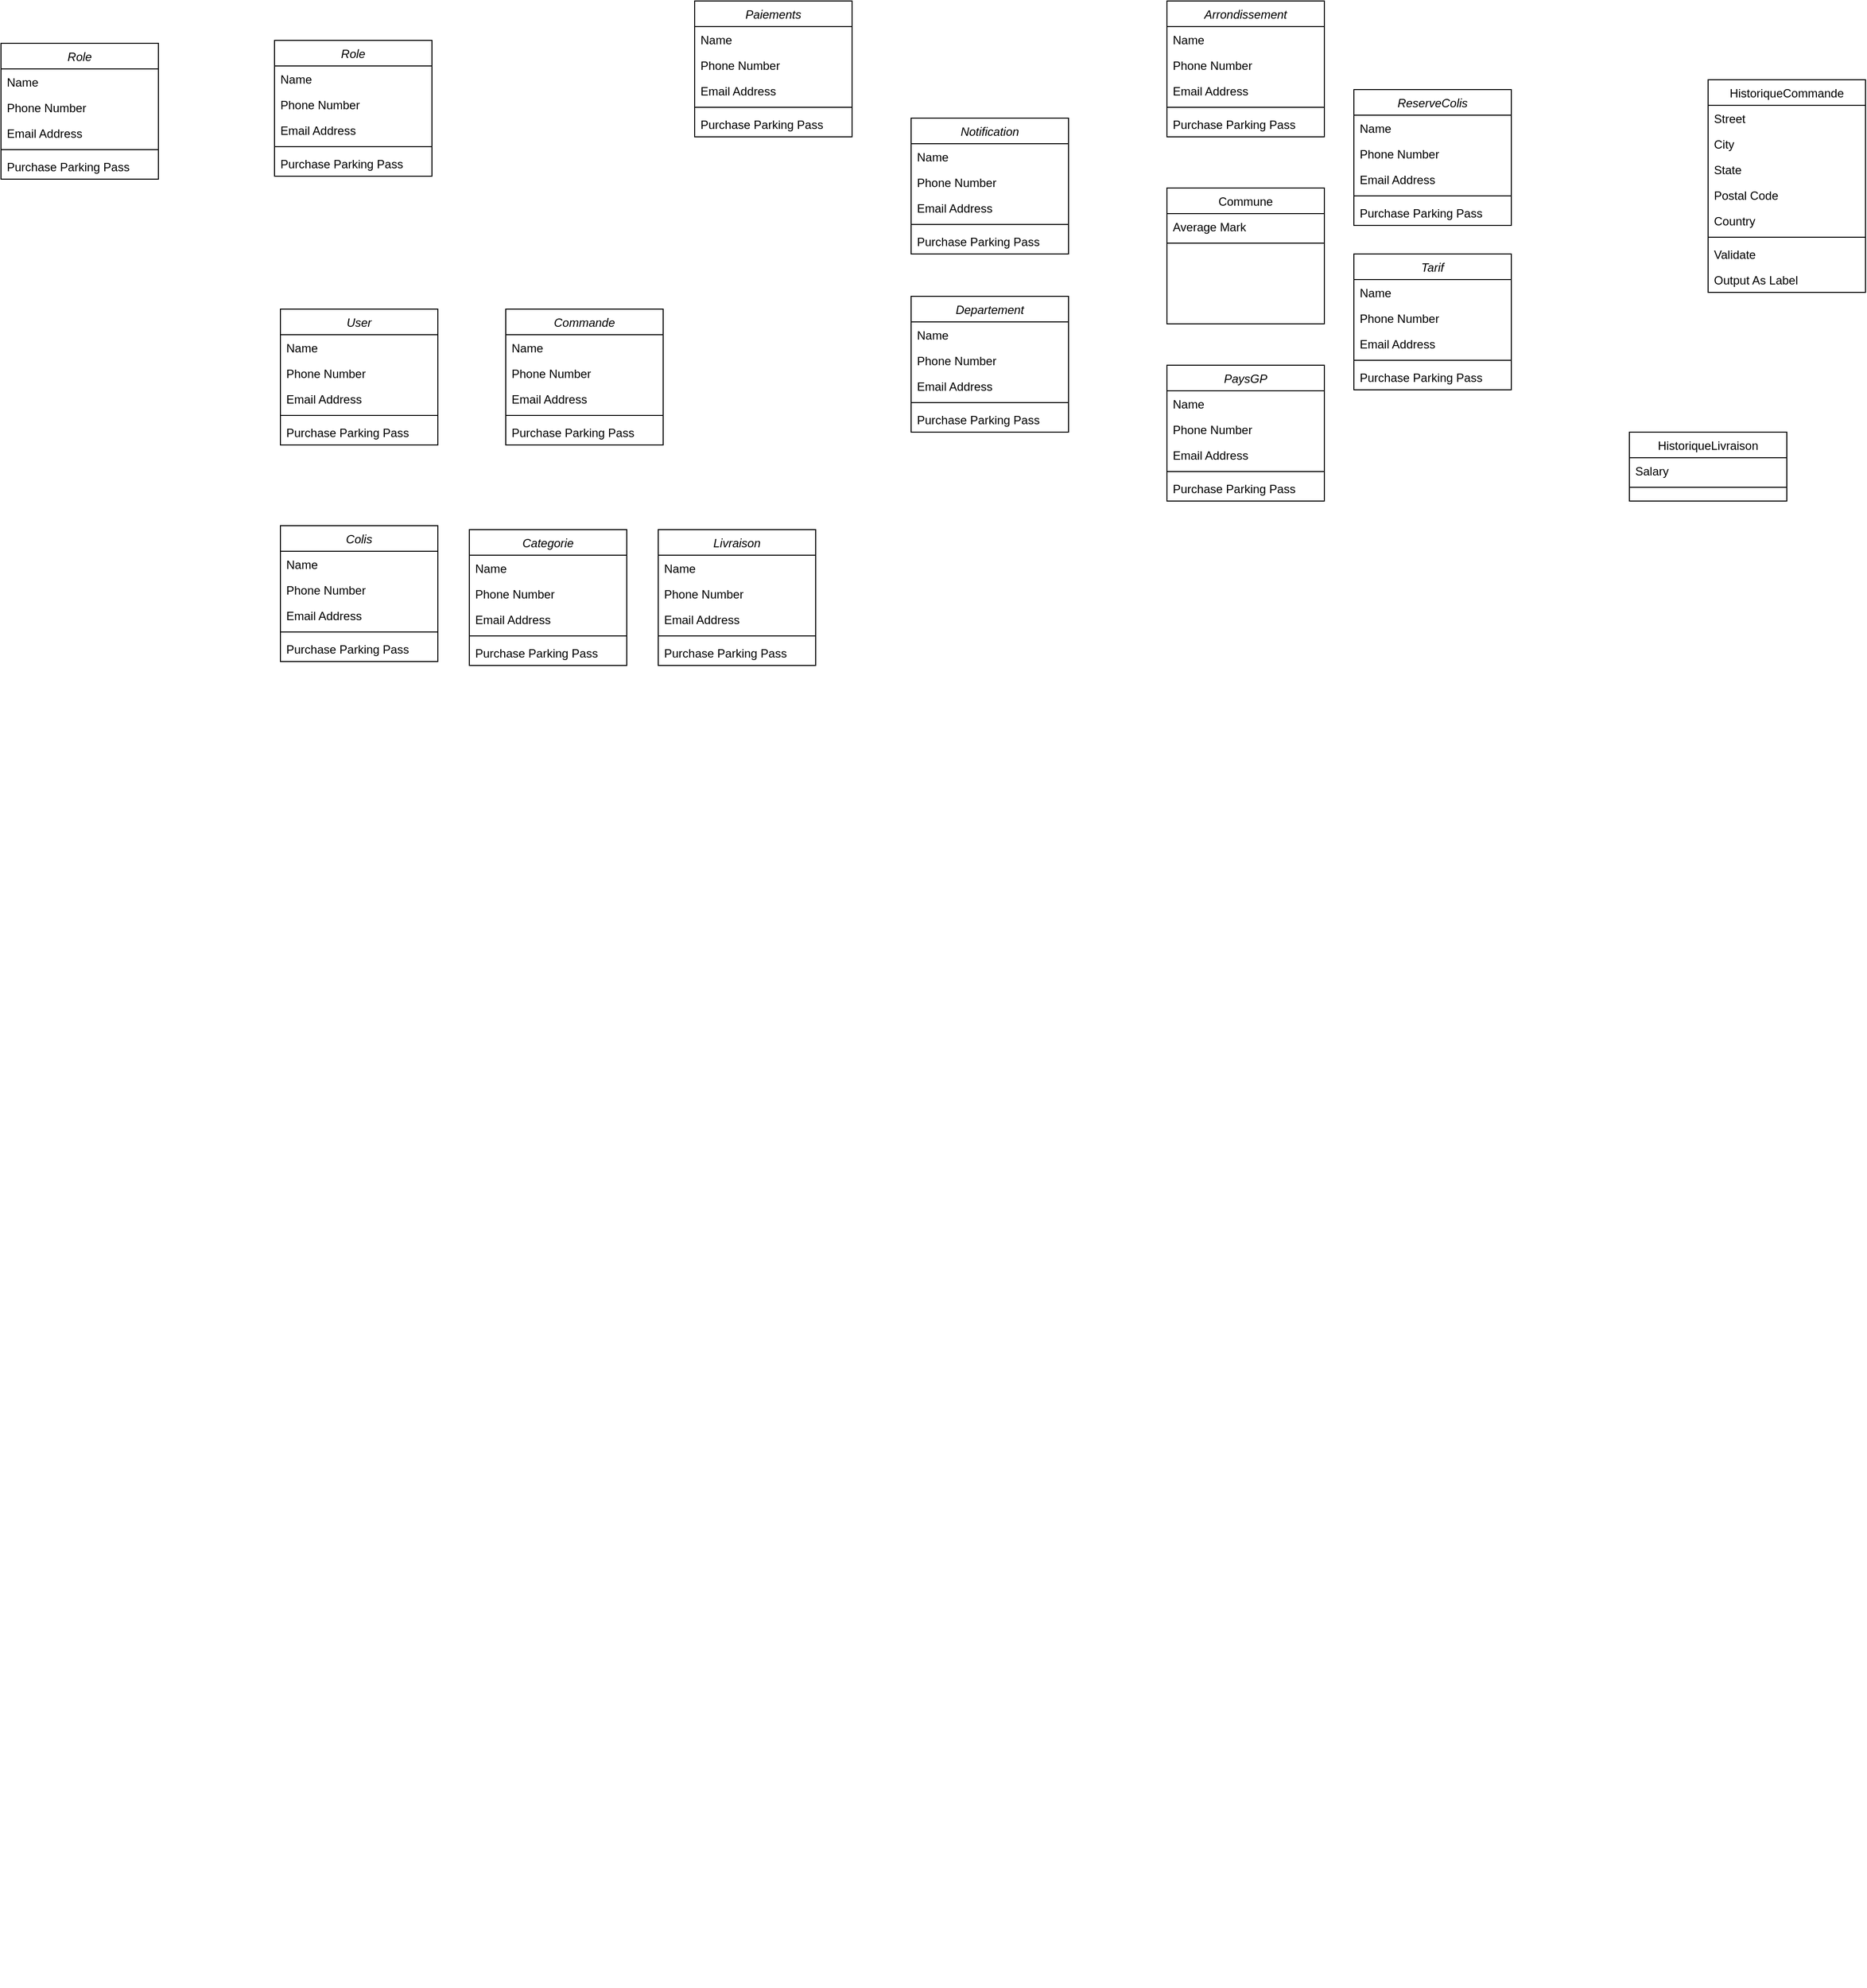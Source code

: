 <mxfile version="24.7.12" pages="2">
  <diagram name="DiagrammeDeClasses" id="jdPcLmlCMe0uRfZOil_U">
    <mxGraphModel dx="3860" dy="1208" grid="1" gridSize="10" guides="1" tooltips="1" connect="1" arrows="1" fold="1" page="1" pageScale="1" pageWidth="827" pageHeight="1169" math="0" shadow="0">
      <root>
        <mxCell id="0" />
        <mxCell id="1" parent="0" />
        <mxCell id="ppCmViJJUXNV74yM6VNy-1" value="Tarif" style="swimlane;fontStyle=2;align=center;verticalAlign=top;childLayout=stackLayout;horizontal=1;startSize=26;horizontalStack=0;resizeParent=1;resizeLast=0;collapsible=1;marginBottom=0;rounded=0;shadow=0;strokeWidth=1;" vertex="1" parent="1">
          <mxGeometry x="270" y="297" width="160" height="138" as="geometry">
            <mxRectangle x="230" y="140" width="160" height="26" as="alternateBounds" />
          </mxGeometry>
        </mxCell>
        <mxCell id="ppCmViJJUXNV74yM6VNy-2" value="Name" style="text;align=left;verticalAlign=top;spacingLeft=4;spacingRight=4;overflow=hidden;rotatable=0;points=[[0,0.5],[1,0.5]];portConstraint=eastwest;" vertex="1" parent="ppCmViJJUXNV74yM6VNy-1">
          <mxGeometry y="26" width="160" height="26" as="geometry" />
        </mxCell>
        <mxCell id="ppCmViJJUXNV74yM6VNy-3" value="Phone Number" style="text;align=left;verticalAlign=top;spacingLeft=4;spacingRight=4;overflow=hidden;rotatable=0;points=[[0,0.5],[1,0.5]];portConstraint=eastwest;rounded=0;shadow=0;html=0;" vertex="1" parent="ppCmViJJUXNV74yM6VNy-1">
          <mxGeometry y="52" width="160" height="26" as="geometry" />
        </mxCell>
        <mxCell id="ppCmViJJUXNV74yM6VNy-4" value="Email Address" style="text;align=left;verticalAlign=top;spacingLeft=4;spacingRight=4;overflow=hidden;rotatable=0;points=[[0,0.5],[1,0.5]];portConstraint=eastwest;rounded=0;shadow=0;html=0;" vertex="1" parent="ppCmViJJUXNV74yM6VNy-1">
          <mxGeometry y="78" width="160" height="26" as="geometry" />
        </mxCell>
        <mxCell id="ppCmViJJUXNV74yM6VNy-5" value="" style="line;html=1;strokeWidth=1;align=left;verticalAlign=middle;spacingTop=-1;spacingLeft=3;spacingRight=3;rotatable=0;labelPosition=right;points=[];portConstraint=eastwest;" vertex="1" parent="ppCmViJJUXNV74yM6VNy-1">
          <mxGeometry y="104" width="160" height="8" as="geometry" />
        </mxCell>
        <mxCell id="ppCmViJJUXNV74yM6VNy-6" value="Purchase Parking Pass" style="text;align=left;verticalAlign=top;spacingLeft=4;spacingRight=4;overflow=hidden;rotatable=0;points=[[0,0.5],[1,0.5]];portConstraint=eastwest;" vertex="1" parent="ppCmViJJUXNV74yM6VNy-1">
          <mxGeometry y="112" width="160" height="26" as="geometry" />
        </mxCell>
        <mxCell id="ppCmViJJUXNV74yM6VNy-7" value="Commune" style="swimlane;fontStyle=0;align=center;verticalAlign=top;childLayout=stackLayout;horizontal=1;startSize=26;horizontalStack=0;resizeParent=1;resizeLast=0;collapsible=1;marginBottom=0;rounded=0;shadow=0;strokeWidth=1;" vertex="1" parent="1">
          <mxGeometry x="80" y="230" width="160" height="138" as="geometry">
            <mxRectangle x="130" y="380" width="160" height="26" as="alternateBounds" />
          </mxGeometry>
        </mxCell>
        <mxCell id="ppCmViJJUXNV74yM6VNy-8" value="Average Mark" style="text;align=left;verticalAlign=top;spacingLeft=4;spacingRight=4;overflow=hidden;rotatable=0;points=[[0,0.5],[1,0.5]];portConstraint=eastwest;rounded=0;shadow=0;html=0;" vertex="1" parent="ppCmViJJUXNV74yM6VNy-7">
          <mxGeometry y="26" width="160" height="26" as="geometry" />
        </mxCell>
        <mxCell id="ppCmViJJUXNV74yM6VNy-9" value="" style="line;html=1;strokeWidth=1;align=left;verticalAlign=middle;spacingTop=-1;spacingLeft=3;spacingRight=3;rotatable=0;labelPosition=right;points=[];portConstraint=eastwest;" vertex="1" parent="ppCmViJJUXNV74yM6VNy-7">
          <mxGeometry y="52" width="160" height="8" as="geometry" />
        </mxCell>
        <mxCell id="ppCmViJJUXNV74yM6VNy-10" value="HistoriqueLivraison" style="swimlane;fontStyle=0;align=center;verticalAlign=top;childLayout=stackLayout;horizontal=1;startSize=26;horizontalStack=0;resizeParent=1;resizeLast=0;collapsible=1;marginBottom=0;rounded=0;shadow=0;strokeWidth=1;" vertex="1" parent="1">
          <mxGeometry x="550" y="478" width="160" height="70" as="geometry">
            <mxRectangle x="340" y="380" width="170" height="26" as="alternateBounds" />
          </mxGeometry>
        </mxCell>
        <mxCell id="ppCmViJJUXNV74yM6VNy-11" value="Salary" style="text;align=left;verticalAlign=top;spacingLeft=4;spacingRight=4;overflow=hidden;rotatable=0;points=[[0,0.5],[1,0.5]];portConstraint=eastwest;" vertex="1" parent="ppCmViJJUXNV74yM6VNy-10">
          <mxGeometry y="26" width="160" height="26" as="geometry" />
        </mxCell>
        <mxCell id="ppCmViJJUXNV74yM6VNy-12" value="" style="line;html=1;strokeWidth=1;align=left;verticalAlign=middle;spacingTop=-1;spacingLeft=3;spacingRight=3;rotatable=0;labelPosition=right;points=[];portConstraint=eastwest;" vertex="1" parent="ppCmViJJUXNV74yM6VNy-10">
          <mxGeometry y="52" width="160" height="8" as="geometry" />
        </mxCell>
        <mxCell id="ppCmViJJUXNV74yM6VNy-13" value="HistoriqueCommande" style="swimlane;fontStyle=0;align=center;verticalAlign=top;childLayout=stackLayout;horizontal=1;startSize=26;horizontalStack=0;resizeParent=1;resizeLast=0;collapsible=1;marginBottom=0;rounded=0;shadow=0;strokeWidth=1;" vertex="1" parent="1">
          <mxGeometry x="630" y="120" width="160" height="216" as="geometry">
            <mxRectangle x="550" y="140" width="160" height="26" as="alternateBounds" />
          </mxGeometry>
        </mxCell>
        <mxCell id="ppCmViJJUXNV74yM6VNy-14" value="Street" style="text;align=left;verticalAlign=top;spacingLeft=4;spacingRight=4;overflow=hidden;rotatable=0;points=[[0,0.5],[1,0.5]];portConstraint=eastwest;" vertex="1" parent="ppCmViJJUXNV74yM6VNy-13">
          <mxGeometry y="26" width="160" height="26" as="geometry" />
        </mxCell>
        <mxCell id="ppCmViJJUXNV74yM6VNy-15" value="City" style="text;align=left;verticalAlign=top;spacingLeft=4;spacingRight=4;overflow=hidden;rotatable=0;points=[[0,0.5],[1,0.5]];portConstraint=eastwest;rounded=0;shadow=0;html=0;" vertex="1" parent="ppCmViJJUXNV74yM6VNy-13">
          <mxGeometry y="52" width="160" height="26" as="geometry" />
        </mxCell>
        <mxCell id="ppCmViJJUXNV74yM6VNy-16" value="State" style="text;align=left;verticalAlign=top;spacingLeft=4;spacingRight=4;overflow=hidden;rotatable=0;points=[[0,0.5],[1,0.5]];portConstraint=eastwest;rounded=0;shadow=0;html=0;" vertex="1" parent="ppCmViJJUXNV74yM6VNy-13">
          <mxGeometry y="78" width="160" height="26" as="geometry" />
        </mxCell>
        <mxCell id="ppCmViJJUXNV74yM6VNy-17" value="Postal Code" style="text;align=left;verticalAlign=top;spacingLeft=4;spacingRight=4;overflow=hidden;rotatable=0;points=[[0,0.5],[1,0.5]];portConstraint=eastwest;rounded=0;shadow=0;html=0;" vertex="1" parent="ppCmViJJUXNV74yM6VNy-13">
          <mxGeometry y="104" width="160" height="26" as="geometry" />
        </mxCell>
        <mxCell id="ppCmViJJUXNV74yM6VNy-18" value="Country" style="text;align=left;verticalAlign=top;spacingLeft=4;spacingRight=4;overflow=hidden;rotatable=0;points=[[0,0.5],[1,0.5]];portConstraint=eastwest;rounded=0;shadow=0;html=0;" vertex="1" parent="ppCmViJJUXNV74yM6VNy-13">
          <mxGeometry y="130" width="160" height="26" as="geometry" />
        </mxCell>
        <mxCell id="ppCmViJJUXNV74yM6VNy-19" value="" style="line;html=1;strokeWidth=1;align=left;verticalAlign=middle;spacingTop=-1;spacingLeft=3;spacingRight=3;rotatable=0;labelPosition=right;points=[];portConstraint=eastwest;" vertex="1" parent="ppCmViJJUXNV74yM6VNy-13">
          <mxGeometry y="156" width="160" height="8" as="geometry" />
        </mxCell>
        <mxCell id="ppCmViJJUXNV74yM6VNy-20" value="Validate" style="text;align=left;verticalAlign=top;spacingLeft=4;spacingRight=4;overflow=hidden;rotatable=0;points=[[0,0.5],[1,0.5]];portConstraint=eastwest;" vertex="1" parent="ppCmViJJUXNV74yM6VNy-13">
          <mxGeometry y="164" width="160" height="26" as="geometry" />
        </mxCell>
        <mxCell id="ppCmViJJUXNV74yM6VNy-21" value="Output As Label" style="text;align=left;verticalAlign=top;spacingLeft=4;spacingRight=4;overflow=hidden;rotatable=0;points=[[0,0.5],[1,0.5]];portConstraint=eastwest;" vertex="1" parent="ppCmViJJUXNV74yM6VNy-13">
          <mxGeometry y="190" width="160" height="26" as="geometry" />
        </mxCell>
        <mxCell id="ppCmViJJUXNV74yM6VNy-22" value="Arrondissement" style="swimlane;fontStyle=2;align=center;verticalAlign=top;childLayout=stackLayout;horizontal=1;startSize=26;horizontalStack=0;resizeParent=1;resizeLast=0;collapsible=1;marginBottom=0;rounded=0;shadow=0;strokeWidth=1;" vertex="1" parent="1">
          <mxGeometry x="80" y="40" width="160" height="138" as="geometry">
            <mxRectangle x="230" y="140" width="160" height="26" as="alternateBounds" />
          </mxGeometry>
        </mxCell>
        <mxCell id="ppCmViJJUXNV74yM6VNy-23" value="Name" style="text;align=left;verticalAlign=top;spacingLeft=4;spacingRight=4;overflow=hidden;rotatable=0;points=[[0,0.5],[1,0.5]];portConstraint=eastwest;" vertex="1" parent="ppCmViJJUXNV74yM6VNy-22">
          <mxGeometry y="26" width="160" height="26" as="geometry" />
        </mxCell>
        <mxCell id="ppCmViJJUXNV74yM6VNy-24" value="Phone Number" style="text;align=left;verticalAlign=top;spacingLeft=4;spacingRight=4;overflow=hidden;rotatable=0;points=[[0,0.5],[1,0.5]];portConstraint=eastwest;rounded=0;shadow=0;html=0;" vertex="1" parent="ppCmViJJUXNV74yM6VNy-22">
          <mxGeometry y="52" width="160" height="26" as="geometry" />
        </mxCell>
        <mxCell id="ppCmViJJUXNV74yM6VNy-25" value="Email Address" style="text;align=left;verticalAlign=top;spacingLeft=4;spacingRight=4;overflow=hidden;rotatable=0;points=[[0,0.5],[1,0.5]];portConstraint=eastwest;rounded=0;shadow=0;html=0;" vertex="1" parent="ppCmViJJUXNV74yM6VNy-22">
          <mxGeometry y="78" width="160" height="26" as="geometry" />
        </mxCell>
        <mxCell id="ppCmViJJUXNV74yM6VNy-26" value="" style="line;html=1;strokeWidth=1;align=left;verticalAlign=middle;spacingTop=-1;spacingLeft=3;spacingRight=3;rotatable=0;labelPosition=right;points=[];portConstraint=eastwest;" vertex="1" parent="ppCmViJJUXNV74yM6VNy-22">
          <mxGeometry y="104" width="160" height="8" as="geometry" />
        </mxCell>
        <mxCell id="ppCmViJJUXNV74yM6VNy-27" value="Purchase Parking Pass" style="text;align=left;verticalAlign=top;spacingLeft=4;spacingRight=4;overflow=hidden;rotatable=0;points=[[0,0.5],[1,0.5]];portConstraint=eastwest;" vertex="1" parent="ppCmViJJUXNV74yM6VNy-22">
          <mxGeometry y="112" width="160" height="26" as="geometry" />
        </mxCell>
        <mxCell id="ppCmViJJUXNV74yM6VNy-28" value="Notification" style="swimlane;fontStyle=2;align=center;verticalAlign=top;childLayout=stackLayout;horizontal=1;startSize=26;horizontalStack=0;resizeParent=1;resizeLast=0;collapsible=1;marginBottom=0;rounded=0;shadow=0;strokeWidth=1;" vertex="1" parent="1">
          <mxGeometry x="-180" y="159" width="160" height="138" as="geometry">
            <mxRectangle x="230" y="140" width="160" height="26" as="alternateBounds" />
          </mxGeometry>
        </mxCell>
        <mxCell id="ppCmViJJUXNV74yM6VNy-29" value="Name" style="text;align=left;verticalAlign=top;spacingLeft=4;spacingRight=4;overflow=hidden;rotatable=0;points=[[0,0.5],[1,0.5]];portConstraint=eastwest;" vertex="1" parent="ppCmViJJUXNV74yM6VNy-28">
          <mxGeometry y="26" width="160" height="26" as="geometry" />
        </mxCell>
        <mxCell id="ppCmViJJUXNV74yM6VNy-30" value="Phone Number" style="text;align=left;verticalAlign=top;spacingLeft=4;spacingRight=4;overflow=hidden;rotatable=0;points=[[0,0.5],[1,0.5]];portConstraint=eastwest;rounded=0;shadow=0;html=0;" vertex="1" parent="ppCmViJJUXNV74yM6VNy-28">
          <mxGeometry y="52" width="160" height="26" as="geometry" />
        </mxCell>
        <mxCell id="ppCmViJJUXNV74yM6VNy-31" value="Email Address" style="text;align=left;verticalAlign=top;spacingLeft=4;spacingRight=4;overflow=hidden;rotatable=0;points=[[0,0.5],[1,0.5]];portConstraint=eastwest;rounded=0;shadow=0;html=0;" vertex="1" parent="ppCmViJJUXNV74yM6VNy-28">
          <mxGeometry y="78" width="160" height="26" as="geometry" />
        </mxCell>
        <mxCell id="ppCmViJJUXNV74yM6VNy-32" value="" style="line;html=1;strokeWidth=1;align=left;verticalAlign=middle;spacingTop=-1;spacingLeft=3;spacingRight=3;rotatable=0;labelPosition=right;points=[];portConstraint=eastwest;" vertex="1" parent="ppCmViJJUXNV74yM6VNy-28">
          <mxGeometry y="104" width="160" height="8" as="geometry" />
        </mxCell>
        <mxCell id="ppCmViJJUXNV74yM6VNy-33" value="Purchase Parking Pass" style="text;align=left;verticalAlign=top;spacingLeft=4;spacingRight=4;overflow=hidden;rotatable=0;points=[[0,0.5],[1,0.5]];portConstraint=eastwest;" vertex="1" parent="ppCmViJJUXNV74yM6VNy-28">
          <mxGeometry y="112" width="160" height="26" as="geometry" />
        </mxCell>
        <mxCell id="ppCmViJJUXNV74yM6VNy-34" value="Paiements" style="swimlane;fontStyle=2;align=center;verticalAlign=top;childLayout=stackLayout;horizontal=1;startSize=26;horizontalStack=0;resizeParent=1;resizeLast=0;collapsible=1;marginBottom=0;rounded=0;shadow=0;strokeWidth=1;" vertex="1" parent="1">
          <mxGeometry x="-400" y="40" width="160" height="138" as="geometry">
            <mxRectangle x="230" y="140" width="160" height="26" as="alternateBounds" />
          </mxGeometry>
        </mxCell>
        <mxCell id="ppCmViJJUXNV74yM6VNy-35" value="Name" style="text;align=left;verticalAlign=top;spacingLeft=4;spacingRight=4;overflow=hidden;rotatable=0;points=[[0,0.5],[1,0.5]];portConstraint=eastwest;" vertex="1" parent="ppCmViJJUXNV74yM6VNy-34">
          <mxGeometry y="26" width="160" height="26" as="geometry" />
        </mxCell>
        <mxCell id="ppCmViJJUXNV74yM6VNy-36" value="Phone Number" style="text;align=left;verticalAlign=top;spacingLeft=4;spacingRight=4;overflow=hidden;rotatable=0;points=[[0,0.5],[1,0.5]];portConstraint=eastwest;rounded=0;shadow=0;html=0;" vertex="1" parent="ppCmViJJUXNV74yM6VNy-34">
          <mxGeometry y="52" width="160" height="26" as="geometry" />
        </mxCell>
        <mxCell id="ppCmViJJUXNV74yM6VNy-37" value="Email Address" style="text;align=left;verticalAlign=top;spacingLeft=4;spacingRight=4;overflow=hidden;rotatable=0;points=[[0,0.5],[1,0.5]];portConstraint=eastwest;rounded=0;shadow=0;html=0;" vertex="1" parent="ppCmViJJUXNV74yM6VNy-34">
          <mxGeometry y="78" width="160" height="26" as="geometry" />
        </mxCell>
        <mxCell id="ppCmViJJUXNV74yM6VNy-38" value="" style="line;html=1;strokeWidth=1;align=left;verticalAlign=middle;spacingTop=-1;spacingLeft=3;spacingRight=3;rotatable=0;labelPosition=right;points=[];portConstraint=eastwest;" vertex="1" parent="ppCmViJJUXNV74yM6VNy-34">
          <mxGeometry y="104" width="160" height="8" as="geometry" />
        </mxCell>
        <mxCell id="ppCmViJJUXNV74yM6VNy-39" value="Purchase Parking Pass" style="text;align=left;verticalAlign=top;spacingLeft=4;spacingRight=4;overflow=hidden;rotatable=0;points=[[0,0.5],[1,0.5]];portConstraint=eastwest;" vertex="1" parent="ppCmViJJUXNV74yM6VNy-34">
          <mxGeometry y="112" width="160" height="26" as="geometry" />
        </mxCell>
        <mxCell id="ppCmViJJUXNV74yM6VNy-40" value="Categorie" style="swimlane;fontStyle=2;align=center;verticalAlign=top;childLayout=stackLayout;horizontal=1;startSize=26;horizontalStack=0;resizeParent=1;resizeLast=0;collapsible=1;marginBottom=0;rounded=0;shadow=0;strokeWidth=1;" vertex="1" parent="1">
          <mxGeometry x="-629" y="577" width="160" height="138" as="geometry">
            <mxRectangle x="230" y="140" width="160" height="26" as="alternateBounds" />
          </mxGeometry>
        </mxCell>
        <mxCell id="ppCmViJJUXNV74yM6VNy-41" value="Name" style="text;align=left;verticalAlign=top;spacingLeft=4;spacingRight=4;overflow=hidden;rotatable=0;points=[[0,0.5],[1,0.5]];portConstraint=eastwest;" vertex="1" parent="ppCmViJJUXNV74yM6VNy-40">
          <mxGeometry y="26" width="160" height="26" as="geometry" />
        </mxCell>
        <mxCell id="ppCmViJJUXNV74yM6VNy-42" value="Phone Number" style="text;align=left;verticalAlign=top;spacingLeft=4;spacingRight=4;overflow=hidden;rotatable=0;points=[[0,0.5],[1,0.5]];portConstraint=eastwest;rounded=0;shadow=0;html=0;" vertex="1" parent="ppCmViJJUXNV74yM6VNy-40">
          <mxGeometry y="52" width="160" height="26" as="geometry" />
        </mxCell>
        <mxCell id="ppCmViJJUXNV74yM6VNy-43" value="Email Address" style="text;align=left;verticalAlign=top;spacingLeft=4;spacingRight=4;overflow=hidden;rotatable=0;points=[[0,0.5],[1,0.5]];portConstraint=eastwest;rounded=0;shadow=0;html=0;" vertex="1" parent="ppCmViJJUXNV74yM6VNy-40">
          <mxGeometry y="78" width="160" height="26" as="geometry" />
        </mxCell>
        <mxCell id="ppCmViJJUXNV74yM6VNy-44" value="" style="line;html=1;strokeWidth=1;align=left;verticalAlign=middle;spacingTop=-1;spacingLeft=3;spacingRight=3;rotatable=0;labelPosition=right;points=[];portConstraint=eastwest;" vertex="1" parent="ppCmViJJUXNV74yM6VNy-40">
          <mxGeometry y="104" width="160" height="8" as="geometry" />
        </mxCell>
        <mxCell id="ppCmViJJUXNV74yM6VNy-45" value="Purchase Parking Pass" style="text;align=left;verticalAlign=top;spacingLeft=4;spacingRight=4;overflow=hidden;rotatable=0;points=[[0,0.5],[1,0.5]];portConstraint=eastwest;" vertex="1" parent="ppCmViJJUXNV74yM6VNy-40">
          <mxGeometry y="112" width="160" height="26" as="geometry" />
        </mxCell>
        <mxCell id="ppCmViJJUXNV74yM6VNy-46" value="Departement" style="swimlane;fontStyle=2;align=center;verticalAlign=top;childLayout=stackLayout;horizontal=1;startSize=26;horizontalStack=0;resizeParent=1;resizeLast=0;collapsible=1;marginBottom=0;rounded=0;shadow=0;strokeWidth=1;" vertex="1" parent="1">
          <mxGeometry x="-180" y="340" width="160" height="138" as="geometry">
            <mxRectangle x="230" y="140" width="160" height="26" as="alternateBounds" />
          </mxGeometry>
        </mxCell>
        <mxCell id="ppCmViJJUXNV74yM6VNy-47" value="Name" style="text;align=left;verticalAlign=top;spacingLeft=4;spacingRight=4;overflow=hidden;rotatable=0;points=[[0,0.5],[1,0.5]];portConstraint=eastwest;" vertex="1" parent="ppCmViJJUXNV74yM6VNy-46">
          <mxGeometry y="26" width="160" height="26" as="geometry" />
        </mxCell>
        <mxCell id="ppCmViJJUXNV74yM6VNy-48" value="Phone Number" style="text;align=left;verticalAlign=top;spacingLeft=4;spacingRight=4;overflow=hidden;rotatable=0;points=[[0,0.5],[1,0.5]];portConstraint=eastwest;rounded=0;shadow=0;html=0;" vertex="1" parent="ppCmViJJUXNV74yM6VNy-46">
          <mxGeometry y="52" width="160" height="26" as="geometry" />
        </mxCell>
        <mxCell id="ppCmViJJUXNV74yM6VNy-49" value="Email Address" style="text;align=left;verticalAlign=top;spacingLeft=4;spacingRight=4;overflow=hidden;rotatable=0;points=[[0,0.5],[1,0.5]];portConstraint=eastwest;rounded=0;shadow=0;html=0;" vertex="1" parent="ppCmViJJUXNV74yM6VNy-46">
          <mxGeometry y="78" width="160" height="26" as="geometry" />
        </mxCell>
        <mxCell id="ppCmViJJUXNV74yM6VNy-50" value="" style="line;html=1;strokeWidth=1;align=left;verticalAlign=middle;spacingTop=-1;spacingLeft=3;spacingRight=3;rotatable=0;labelPosition=right;points=[];portConstraint=eastwest;" vertex="1" parent="ppCmViJJUXNV74yM6VNy-46">
          <mxGeometry y="104" width="160" height="8" as="geometry" />
        </mxCell>
        <mxCell id="ppCmViJJUXNV74yM6VNy-51" value="Purchase Parking Pass" style="text;align=left;verticalAlign=top;spacingLeft=4;spacingRight=4;overflow=hidden;rotatable=0;points=[[0,0.5],[1,0.5]];portConstraint=eastwest;" vertex="1" parent="ppCmViJJUXNV74yM6VNy-46">
          <mxGeometry y="112" width="160" height="26" as="geometry" />
        </mxCell>
        <mxCell id="ppCmViJJUXNV74yM6VNy-52" value="PaysGP" style="swimlane;fontStyle=2;align=center;verticalAlign=top;childLayout=stackLayout;horizontal=1;startSize=26;horizontalStack=0;resizeParent=1;resizeLast=0;collapsible=1;marginBottom=0;rounded=0;shadow=0;strokeWidth=1;" vertex="1" parent="1">
          <mxGeometry x="80" y="410" width="160" height="138" as="geometry">
            <mxRectangle x="230" y="140" width="160" height="26" as="alternateBounds" />
          </mxGeometry>
        </mxCell>
        <mxCell id="ppCmViJJUXNV74yM6VNy-53" value="Name" style="text;align=left;verticalAlign=top;spacingLeft=4;spacingRight=4;overflow=hidden;rotatable=0;points=[[0,0.5],[1,0.5]];portConstraint=eastwest;" vertex="1" parent="ppCmViJJUXNV74yM6VNy-52">
          <mxGeometry y="26" width="160" height="26" as="geometry" />
        </mxCell>
        <mxCell id="ppCmViJJUXNV74yM6VNy-54" value="Phone Number" style="text;align=left;verticalAlign=top;spacingLeft=4;spacingRight=4;overflow=hidden;rotatable=0;points=[[0,0.5],[1,0.5]];portConstraint=eastwest;rounded=0;shadow=0;html=0;" vertex="1" parent="ppCmViJJUXNV74yM6VNy-52">
          <mxGeometry y="52" width="160" height="26" as="geometry" />
        </mxCell>
        <mxCell id="ppCmViJJUXNV74yM6VNy-55" value="Email Address" style="text;align=left;verticalAlign=top;spacingLeft=4;spacingRight=4;overflow=hidden;rotatable=0;points=[[0,0.5],[1,0.5]];portConstraint=eastwest;rounded=0;shadow=0;html=0;" vertex="1" parent="ppCmViJJUXNV74yM6VNy-52">
          <mxGeometry y="78" width="160" height="26" as="geometry" />
        </mxCell>
        <mxCell id="ppCmViJJUXNV74yM6VNy-56" value="" style="line;html=1;strokeWidth=1;align=left;verticalAlign=middle;spacingTop=-1;spacingLeft=3;spacingRight=3;rotatable=0;labelPosition=right;points=[];portConstraint=eastwest;" vertex="1" parent="ppCmViJJUXNV74yM6VNy-52">
          <mxGeometry y="104" width="160" height="8" as="geometry" />
        </mxCell>
        <mxCell id="ppCmViJJUXNV74yM6VNy-57" value="Purchase Parking Pass" style="text;align=left;verticalAlign=top;spacingLeft=4;spacingRight=4;overflow=hidden;rotatable=0;points=[[0,0.5],[1,0.5]];portConstraint=eastwest;" vertex="1" parent="ppCmViJJUXNV74yM6VNy-52">
          <mxGeometry y="112" width="160" height="26" as="geometry" />
        </mxCell>
        <mxCell id="ppCmViJJUXNV74yM6VNy-58" value="Livraison" style="swimlane;fontStyle=2;align=center;verticalAlign=top;childLayout=stackLayout;horizontal=1;startSize=26;horizontalStack=0;resizeParent=1;resizeLast=0;collapsible=1;marginBottom=0;rounded=0;shadow=0;strokeWidth=1;" vertex="1" parent="1">
          <mxGeometry x="-437" y="577" width="160" height="138" as="geometry">
            <mxRectangle x="230" y="140" width="160" height="26" as="alternateBounds" />
          </mxGeometry>
        </mxCell>
        <mxCell id="ppCmViJJUXNV74yM6VNy-59" value="Name" style="text;align=left;verticalAlign=top;spacingLeft=4;spacingRight=4;overflow=hidden;rotatable=0;points=[[0,0.5],[1,0.5]];portConstraint=eastwest;" vertex="1" parent="ppCmViJJUXNV74yM6VNy-58">
          <mxGeometry y="26" width="160" height="26" as="geometry" />
        </mxCell>
        <mxCell id="ppCmViJJUXNV74yM6VNy-60" value="Phone Number" style="text;align=left;verticalAlign=top;spacingLeft=4;spacingRight=4;overflow=hidden;rotatable=0;points=[[0,0.5],[1,0.5]];portConstraint=eastwest;rounded=0;shadow=0;html=0;" vertex="1" parent="ppCmViJJUXNV74yM6VNy-58">
          <mxGeometry y="52" width="160" height="26" as="geometry" />
        </mxCell>
        <mxCell id="ppCmViJJUXNV74yM6VNy-61" value="Email Address" style="text;align=left;verticalAlign=top;spacingLeft=4;spacingRight=4;overflow=hidden;rotatable=0;points=[[0,0.5],[1,0.5]];portConstraint=eastwest;rounded=0;shadow=0;html=0;" vertex="1" parent="ppCmViJJUXNV74yM6VNy-58">
          <mxGeometry y="78" width="160" height="26" as="geometry" />
        </mxCell>
        <mxCell id="ppCmViJJUXNV74yM6VNy-62" value="" style="line;html=1;strokeWidth=1;align=left;verticalAlign=middle;spacingTop=-1;spacingLeft=3;spacingRight=3;rotatable=0;labelPosition=right;points=[];portConstraint=eastwest;" vertex="1" parent="ppCmViJJUXNV74yM6VNy-58">
          <mxGeometry y="104" width="160" height="8" as="geometry" />
        </mxCell>
        <mxCell id="ppCmViJJUXNV74yM6VNy-63" value="Purchase Parking Pass" style="text;align=left;verticalAlign=top;spacingLeft=4;spacingRight=4;overflow=hidden;rotatable=0;points=[[0,0.5],[1,0.5]];portConstraint=eastwest;" vertex="1" parent="ppCmViJJUXNV74yM6VNy-58">
          <mxGeometry y="112" width="160" height="26" as="geometry" />
        </mxCell>
        <mxCell id="ppCmViJJUXNV74yM6VNy-64" value="ReserveColis" style="swimlane;fontStyle=2;align=center;verticalAlign=top;childLayout=stackLayout;horizontal=1;startSize=26;horizontalStack=0;resizeParent=1;resizeLast=0;collapsible=1;marginBottom=0;rounded=0;shadow=0;strokeWidth=1;" vertex="1" parent="1">
          <mxGeometry x="270" y="130" width="160" height="138" as="geometry">
            <mxRectangle x="230" y="140" width="160" height="26" as="alternateBounds" />
          </mxGeometry>
        </mxCell>
        <mxCell id="ppCmViJJUXNV74yM6VNy-65" value="Name" style="text;align=left;verticalAlign=top;spacingLeft=4;spacingRight=4;overflow=hidden;rotatable=0;points=[[0,0.5],[1,0.5]];portConstraint=eastwest;" vertex="1" parent="ppCmViJJUXNV74yM6VNy-64">
          <mxGeometry y="26" width="160" height="26" as="geometry" />
        </mxCell>
        <mxCell id="ppCmViJJUXNV74yM6VNy-66" value="Phone Number" style="text;align=left;verticalAlign=top;spacingLeft=4;spacingRight=4;overflow=hidden;rotatable=0;points=[[0,0.5],[1,0.5]];portConstraint=eastwest;rounded=0;shadow=0;html=0;" vertex="1" parent="ppCmViJJUXNV74yM6VNy-64">
          <mxGeometry y="52" width="160" height="26" as="geometry" />
        </mxCell>
        <mxCell id="ppCmViJJUXNV74yM6VNy-67" value="Email Address" style="text;align=left;verticalAlign=top;spacingLeft=4;spacingRight=4;overflow=hidden;rotatable=0;points=[[0,0.5],[1,0.5]];portConstraint=eastwest;rounded=0;shadow=0;html=0;" vertex="1" parent="ppCmViJJUXNV74yM6VNy-64">
          <mxGeometry y="78" width="160" height="26" as="geometry" />
        </mxCell>
        <mxCell id="ppCmViJJUXNV74yM6VNy-68" value="" style="line;html=1;strokeWidth=1;align=left;verticalAlign=middle;spacingTop=-1;spacingLeft=3;spacingRight=3;rotatable=0;labelPosition=right;points=[];portConstraint=eastwest;" vertex="1" parent="ppCmViJJUXNV74yM6VNy-64">
          <mxGeometry y="104" width="160" height="8" as="geometry" />
        </mxCell>
        <mxCell id="ppCmViJJUXNV74yM6VNy-69" value="Purchase Parking Pass" style="text;align=left;verticalAlign=top;spacingLeft=4;spacingRight=4;overflow=hidden;rotatable=0;points=[[0,0.5],[1,0.5]];portConstraint=eastwest;" vertex="1" parent="ppCmViJJUXNV74yM6VNy-64">
          <mxGeometry y="112" width="160" height="26" as="geometry" />
        </mxCell>
        <mxCell id="ppCmViJJUXNV74yM6VNy-70" value="Commande" style="swimlane;fontStyle=2;align=center;verticalAlign=top;childLayout=stackLayout;horizontal=1;startSize=26;horizontalStack=0;resizeParent=1;resizeLast=0;collapsible=1;marginBottom=0;rounded=0;shadow=0;strokeWidth=1;" vertex="1" parent="1">
          <mxGeometry x="-592" y="353" width="160" height="138" as="geometry">
            <mxRectangle x="230" y="140" width="160" height="26" as="alternateBounds" />
          </mxGeometry>
        </mxCell>
        <mxCell id="ppCmViJJUXNV74yM6VNy-71" value="Name" style="text;align=left;verticalAlign=top;spacingLeft=4;spacingRight=4;overflow=hidden;rotatable=0;points=[[0,0.5],[1,0.5]];portConstraint=eastwest;" vertex="1" parent="ppCmViJJUXNV74yM6VNy-70">
          <mxGeometry y="26" width="160" height="26" as="geometry" />
        </mxCell>
        <mxCell id="ppCmViJJUXNV74yM6VNy-72" value="Phone Number" style="text;align=left;verticalAlign=top;spacingLeft=4;spacingRight=4;overflow=hidden;rotatable=0;points=[[0,0.5],[1,0.5]];portConstraint=eastwest;rounded=0;shadow=0;html=0;" vertex="1" parent="ppCmViJJUXNV74yM6VNy-70">
          <mxGeometry y="52" width="160" height="26" as="geometry" />
        </mxCell>
        <mxCell id="ppCmViJJUXNV74yM6VNy-73" value="Email Address" style="text;align=left;verticalAlign=top;spacingLeft=4;spacingRight=4;overflow=hidden;rotatable=0;points=[[0,0.5],[1,0.5]];portConstraint=eastwest;rounded=0;shadow=0;html=0;" vertex="1" parent="ppCmViJJUXNV74yM6VNy-70">
          <mxGeometry y="78" width="160" height="26" as="geometry" />
        </mxCell>
        <mxCell id="ppCmViJJUXNV74yM6VNy-74" value="" style="line;html=1;strokeWidth=1;align=left;verticalAlign=middle;spacingTop=-1;spacingLeft=3;spacingRight=3;rotatable=0;labelPosition=right;points=[];portConstraint=eastwest;" vertex="1" parent="ppCmViJJUXNV74yM6VNy-70">
          <mxGeometry y="104" width="160" height="8" as="geometry" />
        </mxCell>
        <mxCell id="ppCmViJJUXNV74yM6VNy-75" value="Purchase Parking Pass" style="text;align=left;verticalAlign=top;spacingLeft=4;spacingRight=4;overflow=hidden;rotatable=0;points=[[0,0.5],[1,0.5]];portConstraint=eastwest;" vertex="1" parent="ppCmViJJUXNV74yM6VNy-70">
          <mxGeometry y="112" width="160" height="26" as="geometry" />
        </mxCell>
        <mxCell id="ppCmViJJUXNV74yM6VNy-76" value="Colis" style="swimlane;fontStyle=2;align=center;verticalAlign=top;childLayout=stackLayout;horizontal=1;startSize=26;horizontalStack=0;resizeParent=1;resizeLast=0;collapsible=1;marginBottom=0;rounded=0;shadow=0;strokeWidth=1;" vertex="1" parent="1">
          <mxGeometry x="-821" y="573" width="160" height="138" as="geometry">
            <mxRectangle x="230" y="140" width="160" height="26" as="alternateBounds" />
          </mxGeometry>
        </mxCell>
        <mxCell id="ppCmViJJUXNV74yM6VNy-77" value="Name" style="text;align=left;verticalAlign=top;spacingLeft=4;spacingRight=4;overflow=hidden;rotatable=0;points=[[0,0.5],[1,0.5]];portConstraint=eastwest;" vertex="1" parent="ppCmViJJUXNV74yM6VNy-76">
          <mxGeometry y="26" width="160" height="26" as="geometry" />
        </mxCell>
        <mxCell id="ppCmViJJUXNV74yM6VNy-78" value="Phone Number" style="text;align=left;verticalAlign=top;spacingLeft=4;spacingRight=4;overflow=hidden;rotatable=0;points=[[0,0.5],[1,0.5]];portConstraint=eastwest;rounded=0;shadow=0;html=0;" vertex="1" parent="ppCmViJJUXNV74yM6VNy-76">
          <mxGeometry y="52" width="160" height="26" as="geometry" />
        </mxCell>
        <mxCell id="ppCmViJJUXNV74yM6VNy-79" value="Email Address" style="text;align=left;verticalAlign=top;spacingLeft=4;spacingRight=4;overflow=hidden;rotatable=0;points=[[0,0.5],[1,0.5]];portConstraint=eastwest;rounded=0;shadow=0;html=0;" vertex="1" parent="ppCmViJJUXNV74yM6VNy-76">
          <mxGeometry y="78" width="160" height="26" as="geometry" />
        </mxCell>
        <mxCell id="ppCmViJJUXNV74yM6VNy-80" value="" style="line;html=1;strokeWidth=1;align=left;verticalAlign=middle;spacingTop=-1;spacingLeft=3;spacingRight=3;rotatable=0;labelPosition=right;points=[];portConstraint=eastwest;" vertex="1" parent="ppCmViJJUXNV74yM6VNy-76">
          <mxGeometry y="104" width="160" height="8" as="geometry" />
        </mxCell>
        <mxCell id="ppCmViJJUXNV74yM6VNy-81" value="Purchase Parking Pass" style="text;align=left;verticalAlign=top;spacingLeft=4;spacingRight=4;overflow=hidden;rotatable=0;points=[[0,0.5],[1,0.5]];portConstraint=eastwest;" vertex="1" parent="ppCmViJJUXNV74yM6VNy-76">
          <mxGeometry y="112" width="160" height="26" as="geometry" />
        </mxCell>
        <mxCell id="ppCmViJJUXNV74yM6VNy-82" value="Role" style="swimlane;fontStyle=2;align=center;verticalAlign=top;childLayout=stackLayout;horizontal=1;startSize=26;horizontalStack=0;resizeParent=1;resizeLast=0;collapsible=1;marginBottom=0;rounded=0;shadow=0;strokeWidth=1;" vertex="1" parent="1">
          <mxGeometry x="-827" y="80" width="160" height="138" as="geometry">
            <mxRectangle x="230" y="140" width="160" height="26" as="alternateBounds" />
          </mxGeometry>
        </mxCell>
        <mxCell id="ppCmViJJUXNV74yM6VNy-83" value="Name" style="text;align=left;verticalAlign=top;spacingLeft=4;spacingRight=4;overflow=hidden;rotatable=0;points=[[0,0.5],[1,0.5]];portConstraint=eastwest;" vertex="1" parent="ppCmViJJUXNV74yM6VNy-82">
          <mxGeometry y="26" width="160" height="26" as="geometry" />
        </mxCell>
        <mxCell id="ppCmViJJUXNV74yM6VNy-84" value="Phone Number" style="text;align=left;verticalAlign=top;spacingLeft=4;spacingRight=4;overflow=hidden;rotatable=0;points=[[0,0.5],[1,0.5]];portConstraint=eastwest;rounded=0;shadow=0;html=0;" vertex="1" parent="ppCmViJJUXNV74yM6VNy-82">
          <mxGeometry y="52" width="160" height="26" as="geometry" />
        </mxCell>
        <mxCell id="ppCmViJJUXNV74yM6VNy-85" value="Email Address" style="text;align=left;verticalAlign=top;spacingLeft=4;spacingRight=4;overflow=hidden;rotatable=0;points=[[0,0.5],[1,0.5]];portConstraint=eastwest;rounded=0;shadow=0;html=0;" vertex="1" parent="ppCmViJJUXNV74yM6VNy-82">
          <mxGeometry y="78" width="160" height="26" as="geometry" />
        </mxCell>
        <mxCell id="ppCmViJJUXNV74yM6VNy-86" value="" style="line;html=1;strokeWidth=1;align=left;verticalAlign=middle;spacingTop=-1;spacingLeft=3;spacingRight=3;rotatable=0;labelPosition=right;points=[];portConstraint=eastwest;" vertex="1" parent="ppCmViJJUXNV74yM6VNy-82">
          <mxGeometry y="104" width="160" height="8" as="geometry" />
        </mxCell>
        <mxCell id="ppCmViJJUXNV74yM6VNy-87" value="Purchase Parking Pass" style="text;align=left;verticalAlign=top;spacingLeft=4;spacingRight=4;overflow=hidden;rotatable=0;points=[[0,0.5],[1,0.5]];portConstraint=eastwest;" vertex="1" parent="ppCmViJJUXNV74yM6VNy-82">
          <mxGeometry y="112" width="160" height="26" as="geometry" />
        </mxCell>
        <mxCell id="ppCmViJJUXNV74yM6VNy-88" value="Role" style="swimlane;fontStyle=2;align=center;verticalAlign=top;childLayout=stackLayout;horizontal=1;startSize=26;horizontalStack=0;resizeParent=1;resizeLast=0;collapsible=1;marginBottom=0;rounded=0;shadow=0;strokeWidth=1;" vertex="1" parent="1">
          <mxGeometry x="-1105" y="83" width="160" height="138" as="geometry">
            <mxRectangle x="230" y="140" width="160" height="26" as="alternateBounds" />
          </mxGeometry>
        </mxCell>
        <mxCell id="ppCmViJJUXNV74yM6VNy-89" value="Name" style="text;align=left;verticalAlign=top;spacingLeft=4;spacingRight=4;overflow=hidden;rotatable=0;points=[[0,0.5],[1,0.5]];portConstraint=eastwest;" vertex="1" parent="ppCmViJJUXNV74yM6VNy-88">
          <mxGeometry y="26" width="160" height="26" as="geometry" />
        </mxCell>
        <mxCell id="ppCmViJJUXNV74yM6VNy-90" value="Phone Number" style="text;align=left;verticalAlign=top;spacingLeft=4;spacingRight=4;overflow=hidden;rotatable=0;points=[[0,0.5],[1,0.5]];portConstraint=eastwest;rounded=0;shadow=0;html=0;" vertex="1" parent="ppCmViJJUXNV74yM6VNy-88">
          <mxGeometry y="52" width="160" height="26" as="geometry" />
        </mxCell>
        <mxCell id="ppCmViJJUXNV74yM6VNy-91" value="Email Address" style="text;align=left;verticalAlign=top;spacingLeft=4;spacingRight=4;overflow=hidden;rotatable=0;points=[[0,0.5],[1,0.5]];portConstraint=eastwest;rounded=0;shadow=0;html=0;" vertex="1" parent="ppCmViJJUXNV74yM6VNy-88">
          <mxGeometry y="78" width="160" height="26" as="geometry" />
        </mxCell>
        <mxCell id="ppCmViJJUXNV74yM6VNy-92" value="" style="line;html=1;strokeWidth=1;align=left;verticalAlign=middle;spacingTop=-1;spacingLeft=3;spacingRight=3;rotatable=0;labelPosition=right;points=[];portConstraint=eastwest;" vertex="1" parent="ppCmViJJUXNV74yM6VNy-88">
          <mxGeometry y="104" width="160" height="8" as="geometry" />
        </mxCell>
        <mxCell id="ppCmViJJUXNV74yM6VNy-93" value="Purchase Parking Pass" style="text;align=left;verticalAlign=top;spacingLeft=4;spacingRight=4;overflow=hidden;rotatable=0;points=[[0,0.5],[1,0.5]];portConstraint=eastwest;" vertex="1" parent="ppCmViJJUXNV74yM6VNy-88">
          <mxGeometry y="112" width="160" height="26" as="geometry" />
        </mxCell>
        <mxCell id="ppCmViJJUXNV74yM6VNy-94" value="User" style="swimlane;fontStyle=2;align=center;verticalAlign=top;childLayout=stackLayout;horizontal=1;startSize=26;horizontalStack=0;resizeParent=1;resizeLast=0;collapsible=1;marginBottom=0;rounded=0;shadow=0;strokeWidth=1;" vertex="1" parent="1">
          <mxGeometry x="-821" y="353" width="160" height="138" as="geometry">
            <mxRectangle x="230" y="140" width="160" height="26" as="alternateBounds" />
          </mxGeometry>
        </mxCell>
        <mxCell id="ppCmViJJUXNV74yM6VNy-95" value="Name" style="text;align=left;verticalAlign=top;spacingLeft=4;spacingRight=4;overflow=hidden;rotatable=0;points=[[0,0.5],[1,0.5]];portConstraint=eastwest;" vertex="1" parent="ppCmViJJUXNV74yM6VNy-94">
          <mxGeometry y="26" width="160" height="26" as="geometry" />
        </mxCell>
        <mxCell id="ppCmViJJUXNV74yM6VNy-96" value="Phone Number" style="text;align=left;verticalAlign=top;spacingLeft=4;spacingRight=4;overflow=hidden;rotatable=0;points=[[0,0.5],[1,0.5]];portConstraint=eastwest;rounded=0;shadow=0;html=0;" vertex="1" parent="ppCmViJJUXNV74yM6VNy-94">
          <mxGeometry y="52" width="160" height="26" as="geometry" />
        </mxCell>
        <mxCell id="ppCmViJJUXNV74yM6VNy-97" value="Email Address" style="text;align=left;verticalAlign=top;spacingLeft=4;spacingRight=4;overflow=hidden;rotatable=0;points=[[0,0.5],[1,0.5]];portConstraint=eastwest;rounded=0;shadow=0;html=0;" vertex="1" parent="ppCmViJJUXNV74yM6VNy-94">
          <mxGeometry y="78" width="160" height="26" as="geometry" />
        </mxCell>
        <mxCell id="ppCmViJJUXNV74yM6VNy-98" value="" style="line;html=1;strokeWidth=1;align=left;verticalAlign=middle;spacingTop=-1;spacingLeft=3;spacingRight=3;rotatable=0;labelPosition=right;points=[];portConstraint=eastwest;" vertex="1" parent="ppCmViJJUXNV74yM6VNy-94">
          <mxGeometry y="104" width="160" height="8" as="geometry" />
        </mxCell>
        <mxCell id="ppCmViJJUXNV74yM6VNy-99" value="Purchase Parking Pass" style="text;align=left;verticalAlign=top;spacingLeft=4;spacingRight=4;overflow=hidden;rotatable=0;points=[[0,0.5],[1,0.5]];portConstraint=eastwest;" vertex="1" parent="ppCmViJJUXNV74yM6VNy-94">
          <mxGeometry y="112" width="160" height="26" as="geometry" />
        </mxCell>
        <mxCell id="ppCmViJJUXNV74yM6VNy-100" value="" style="shape=image;verticalLabelPosition=bottom;labelBackgroundColor=default;verticalAlign=top;aspect=fixed;imageAspect=0;image=https://media.discordapp.net/attachments/1179754789643493406/1282323191527641158/SamaGokh-Digramme_de_Classe.drawio.png?ex=66def009&amp;is=66dd9e89&amp;hm=f2fad01c663ab758edd89994f1563cb6927bd5e612d73311238333ada05e51e7&amp;=&amp;format=webp&amp;quality=lossless&amp;width=1000&amp;height=1052;" vertex="1" parent="1">
          <mxGeometry x="-992.005" y="1005.003" width="1000" height="1052" as="geometry" />
        </mxCell>
      </root>
    </mxGraphModel>
  </diagram>
  <diagram id="bCd8zWmd2CSw_7Gtfn4y" name="UseCase">
    <mxGraphModel dx="1434" dy="785" grid="1" gridSize="10" guides="1" tooltips="1" connect="1" arrows="1" fold="1" page="1" pageScale="1" pageWidth="827" pageHeight="1169" math="0" shadow="0">
      <root>
        <mxCell id="0" />
        <mxCell id="1" parent="0" />
      </root>
    </mxGraphModel>
  </diagram>
</mxfile>
